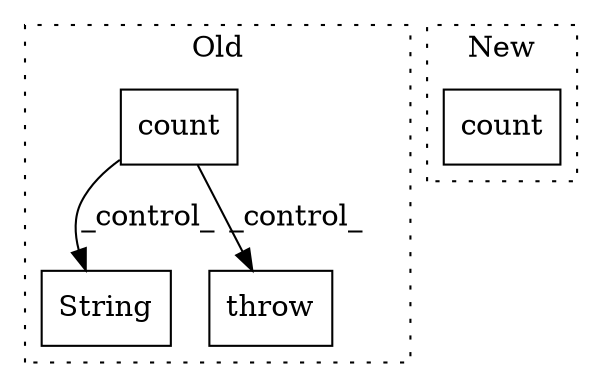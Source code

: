 digraph G {
subgraph cluster0 {
1 [label="String" a="32" s="1857,1865" l="7,1" shape="box"];
3 [label="count" a="32" s="999" l="7" shape="box"];
4 [label="throw" a="53" s="1877" l="6" shape="box"];
label = "Old";
style="dotted";
}
subgraph cluster1 {
2 [label="count" a="32" s="952" l="7" shape="box"];
label = "New";
style="dotted";
}
3 -> 4 [label="_control_"];
3 -> 1 [label="_control_"];
}